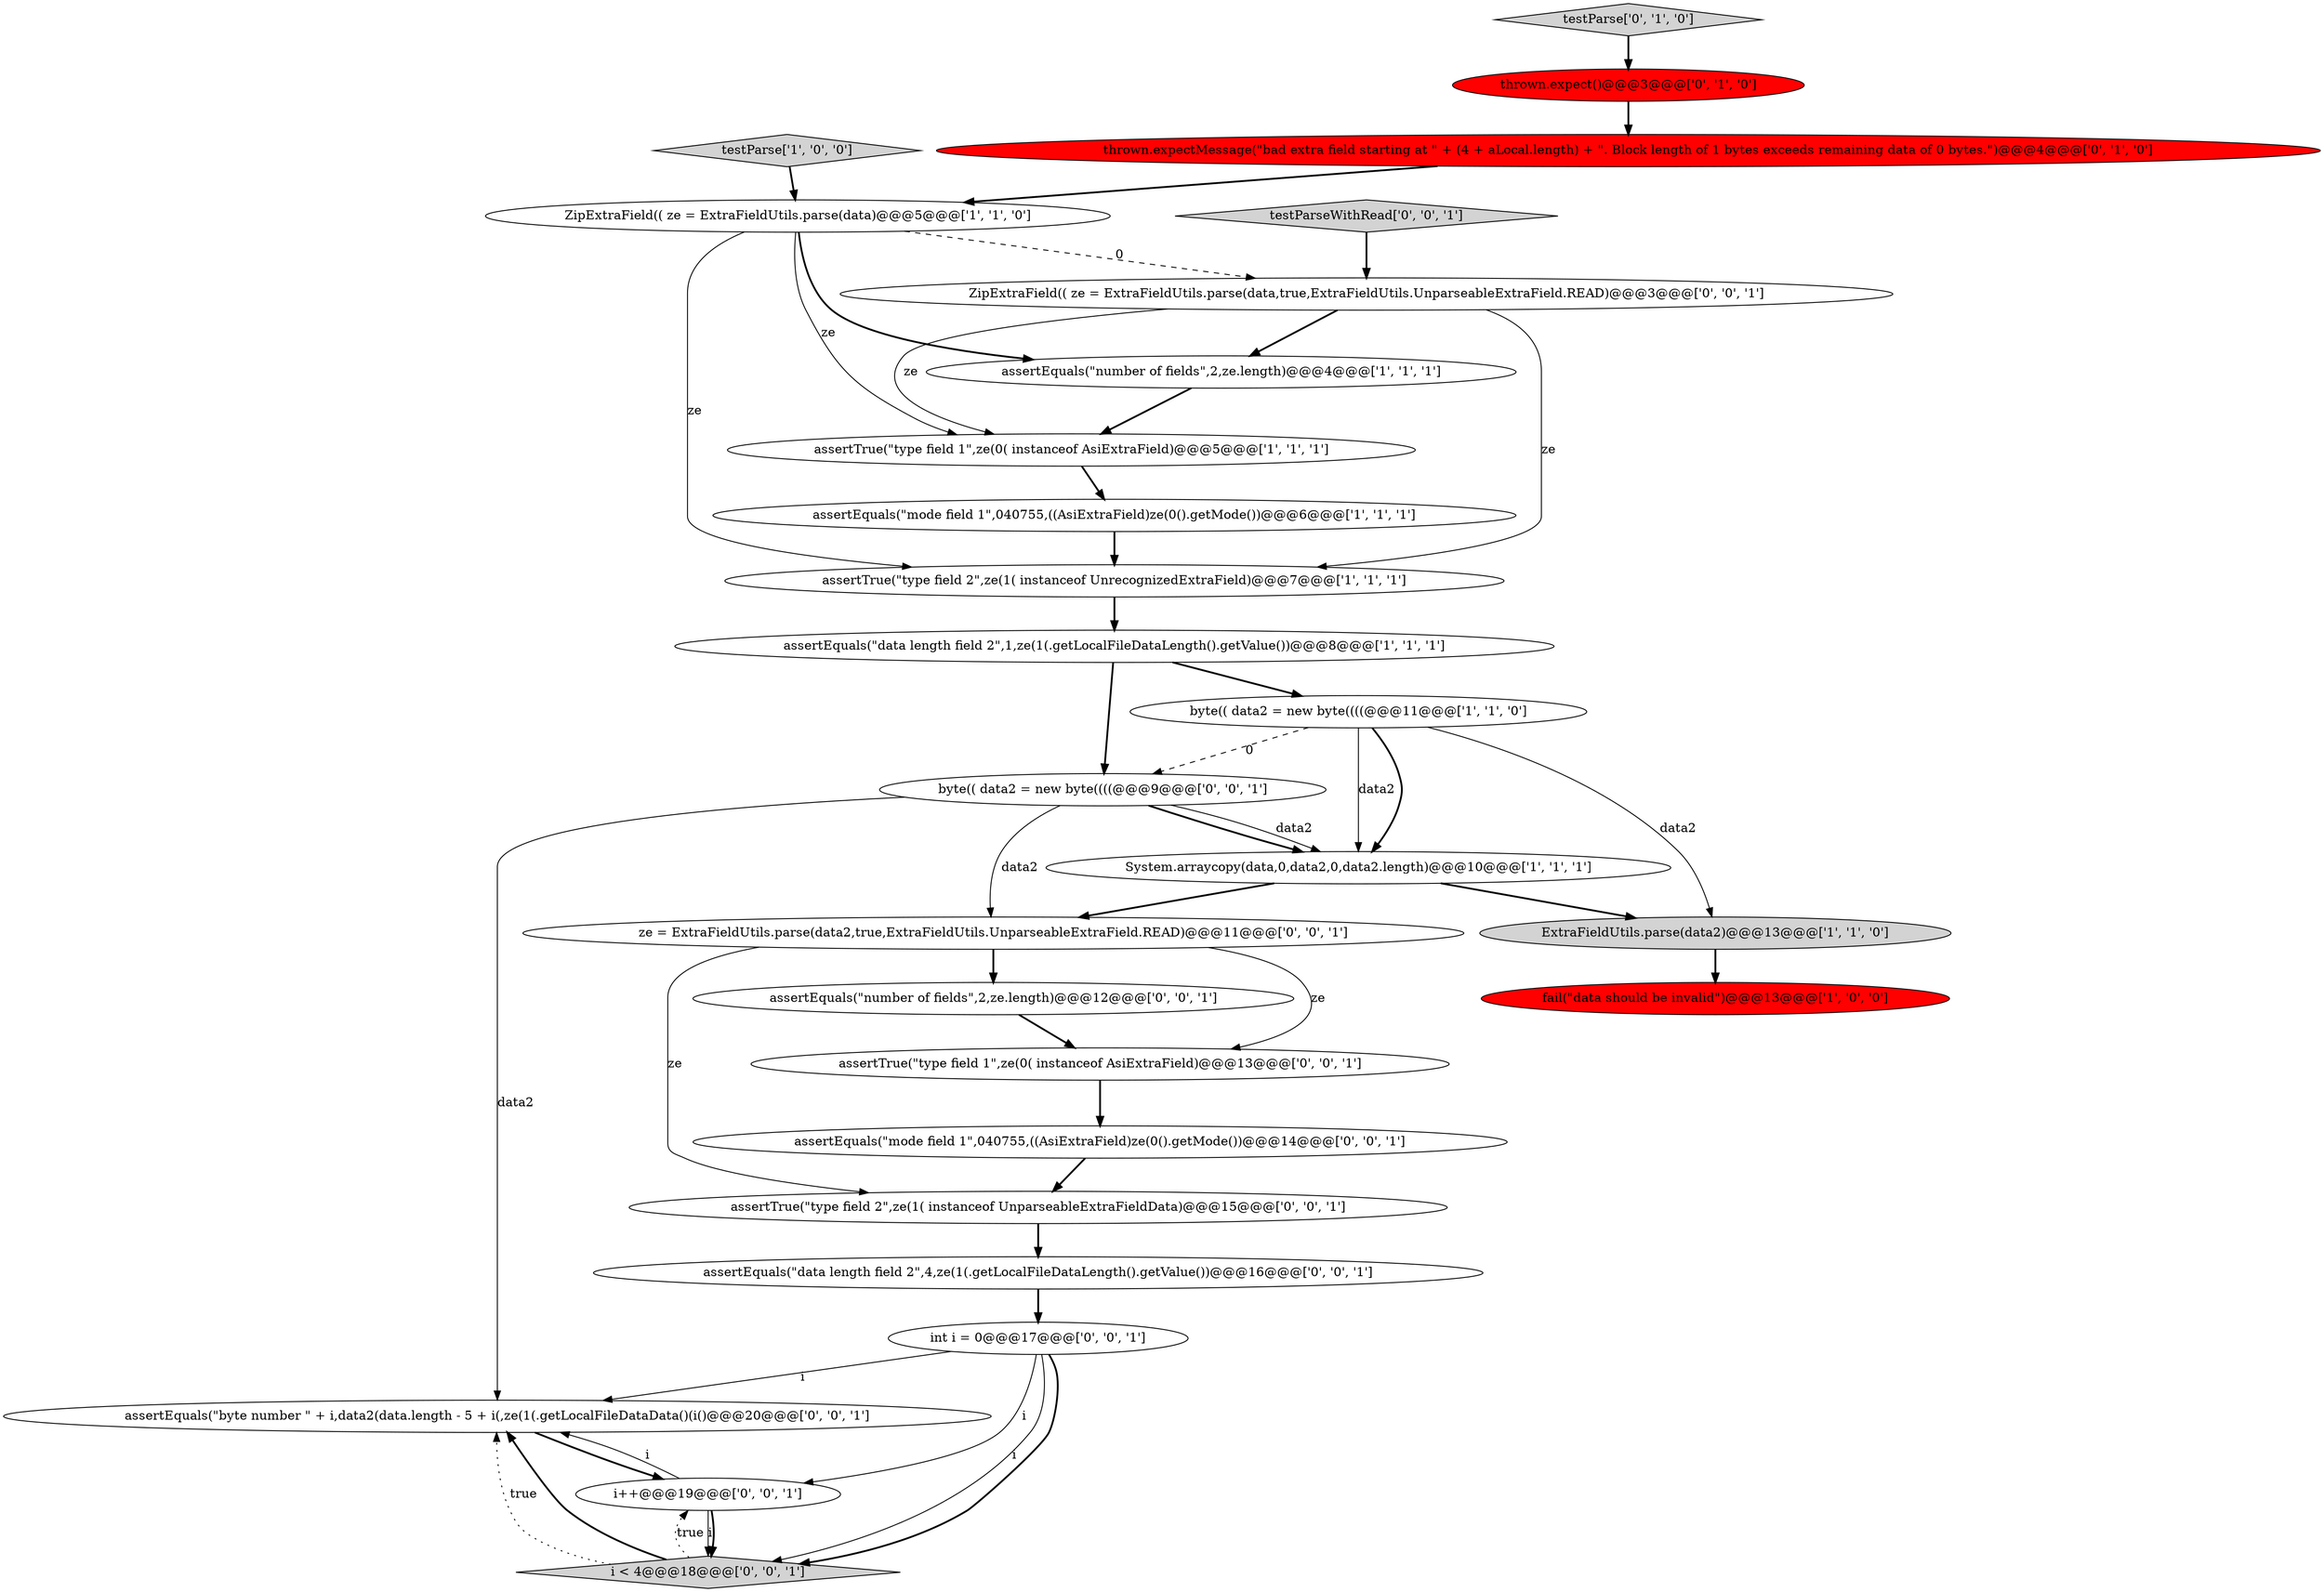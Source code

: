 digraph {
23 [style = filled, label = "testParseWithRead['0', '0', '1']", fillcolor = lightgray, shape = diamond image = "AAA0AAABBB3BBB"];
24 [style = filled, label = "byte(( data2 = new byte((((@@@9@@@['0', '0', '1']", fillcolor = white, shape = ellipse image = "AAA0AAABBB3BBB"];
8 [style = filled, label = "assertEquals(\"data length field 2\",1,ze(1(.getLocalFileDataLength().getValue())@@@8@@@['1', '1', '1']", fillcolor = white, shape = ellipse image = "AAA0AAABBB1BBB"];
16 [style = filled, label = "ZipExtraField(( ze = ExtraFieldUtils.parse(data,true,ExtraFieldUtils.UnparseableExtraField.READ)@@@3@@@['0', '0', '1']", fillcolor = white, shape = ellipse image = "AAA0AAABBB3BBB"];
20 [style = filled, label = "assertEquals(\"data length field 2\",4,ze(1(.getLocalFileDataLength().getValue())@@@16@@@['0', '0', '1']", fillcolor = white, shape = ellipse image = "AAA0AAABBB3BBB"];
0 [style = filled, label = "System.arraycopy(data,0,data2,0,data2.length)@@@10@@@['1', '1', '1']", fillcolor = white, shape = ellipse image = "AAA0AAABBB1BBB"];
6 [style = filled, label = "ZipExtraField(( ze = ExtraFieldUtils.parse(data)@@@5@@@['1', '1', '0']", fillcolor = white, shape = ellipse image = "AAA0AAABBB1BBB"];
5 [style = filled, label = "assertEquals(\"mode field 1\",040755,((AsiExtraField)ze(0().getMode())@@@6@@@['1', '1', '1']", fillcolor = white, shape = ellipse image = "AAA0AAABBB1BBB"];
22 [style = filled, label = "ze = ExtraFieldUtils.parse(data2,true,ExtraFieldUtils.UnparseableExtraField.READ)@@@11@@@['0', '0', '1']", fillcolor = white, shape = ellipse image = "AAA0AAABBB3BBB"];
10 [style = filled, label = "testParse['1', '0', '0']", fillcolor = lightgray, shape = diamond image = "AAA0AAABBB1BBB"];
13 [style = filled, label = "thrown.expectMessage(\"bad extra field starting at \" + (4 + aLocal.length) + \". Block length of 1 bytes exceeds remaining data of 0 bytes.\")@@@4@@@['0', '1', '0']", fillcolor = red, shape = ellipse image = "AAA1AAABBB2BBB"];
7 [style = filled, label = "assertTrue(\"type field 1\",ze(0( instanceof AsiExtraField)@@@5@@@['1', '1', '1']", fillcolor = white, shape = ellipse image = "AAA0AAABBB1BBB"];
18 [style = filled, label = "int i = 0@@@17@@@['0', '0', '1']", fillcolor = white, shape = ellipse image = "AAA0AAABBB3BBB"];
3 [style = filled, label = "assertEquals(\"number of fields\",2,ze.length)@@@4@@@['1', '1', '1']", fillcolor = white, shape = ellipse image = "AAA0AAABBB1BBB"];
4 [style = filled, label = "byte(( data2 = new byte((((@@@11@@@['1', '1', '0']", fillcolor = white, shape = ellipse image = "AAA0AAABBB1BBB"];
11 [style = filled, label = "testParse['0', '1', '0']", fillcolor = lightgray, shape = diamond image = "AAA0AAABBB2BBB"];
9 [style = filled, label = "ExtraFieldUtils.parse(data2)@@@13@@@['1', '1', '0']", fillcolor = lightgray, shape = ellipse image = "AAA0AAABBB1BBB"];
26 [style = filled, label = "assertEquals(\"mode field 1\",040755,((AsiExtraField)ze(0().getMode())@@@14@@@['0', '0', '1']", fillcolor = white, shape = ellipse image = "AAA0AAABBB3BBB"];
17 [style = filled, label = "assertEquals(\"byte number \" + i,data2(data.length - 5 + i(,ze(1(.getLocalFileDataData()(i()@@@20@@@['0', '0', '1']", fillcolor = white, shape = ellipse image = "AAA0AAABBB3BBB"];
19 [style = filled, label = "i++@@@19@@@['0', '0', '1']", fillcolor = white, shape = ellipse image = "AAA0AAABBB3BBB"];
1 [style = filled, label = "assertTrue(\"type field 2\",ze(1( instanceof UnrecognizedExtraField)@@@7@@@['1', '1', '1']", fillcolor = white, shape = ellipse image = "AAA0AAABBB1BBB"];
12 [style = filled, label = "thrown.expect()@@@3@@@['0', '1', '0']", fillcolor = red, shape = ellipse image = "AAA1AAABBB2BBB"];
14 [style = filled, label = "assertEquals(\"number of fields\",2,ze.length)@@@12@@@['0', '0', '1']", fillcolor = white, shape = ellipse image = "AAA0AAABBB3BBB"];
15 [style = filled, label = "assertTrue(\"type field 1\",ze(0( instanceof AsiExtraField)@@@13@@@['0', '0', '1']", fillcolor = white, shape = ellipse image = "AAA0AAABBB3BBB"];
25 [style = filled, label = "assertTrue(\"type field 2\",ze(1( instanceof UnparseableExtraFieldData)@@@15@@@['0', '0', '1']", fillcolor = white, shape = ellipse image = "AAA0AAABBB3BBB"];
21 [style = filled, label = "i < 4@@@18@@@['0', '0', '1']", fillcolor = lightgray, shape = diamond image = "AAA0AAABBB3BBB"];
2 [style = filled, label = "fail(\"data should be invalid\")@@@13@@@['1', '0', '0']", fillcolor = red, shape = ellipse image = "AAA1AAABBB1BBB"];
16->3 [style = bold, label=""];
6->3 [style = bold, label=""];
16->7 [style = solid, label="ze"];
0->9 [style = bold, label=""];
23->16 [style = bold, label=""];
1->8 [style = bold, label=""];
24->17 [style = solid, label="data2"];
9->2 [style = bold, label=""];
24->0 [style = bold, label=""];
24->22 [style = solid, label="data2"];
26->25 [style = bold, label=""];
19->17 [style = solid, label="i"];
18->17 [style = solid, label="i"];
22->25 [style = solid, label="ze"];
4->9 [style = solid, label="data2"];
11->12 [style = bold, label=""];
21->17 [style = dotted, label="true"];
24->0 [style = solid, label="data2"];
10->6 [style = bold, label=""];
17->19 [style = bold, label=""];
6->7 [style = solid, label="ze"];
4->0 [style = bold, label=""];
15->26 [style = bold, label=""];
20->18 [style = bold, label=""];
12->13 [style = bold, label=""];
5->1 [style = bold, label=""];
25->20 [style = bold, label=""];
7->5 [style = bold, label=""];
6->16 [style = dashed, label="0"];
19->21 [style = solid, label="i"];
3->7 [style = bold, label=""];
0->22 [style = bold, label=""];
18->19 [style = solid, label="i"];
18->21 [style = solid, label="i"];
21->19 [style = dotted, label="true"];
22->15 [style = solid, label="ze"];
6->1 [style = solid, label="ze"];
16->1 [style = solid, label="ze"];
14->15 [style = bold, label=""];
19->21 [style = bold, label=""];
4->0 [style = solid, label="data2"];
8->4 [style = bold, label=""];
13->6 [style = bold, label=""];
18->21 [style = bold, label=""];
22->14 [style = bold, label=""];
4->24 [style = dashed, label="0"];
21->17 [style = bold, label=""];
8->24 [style = bold, label=""];
}
